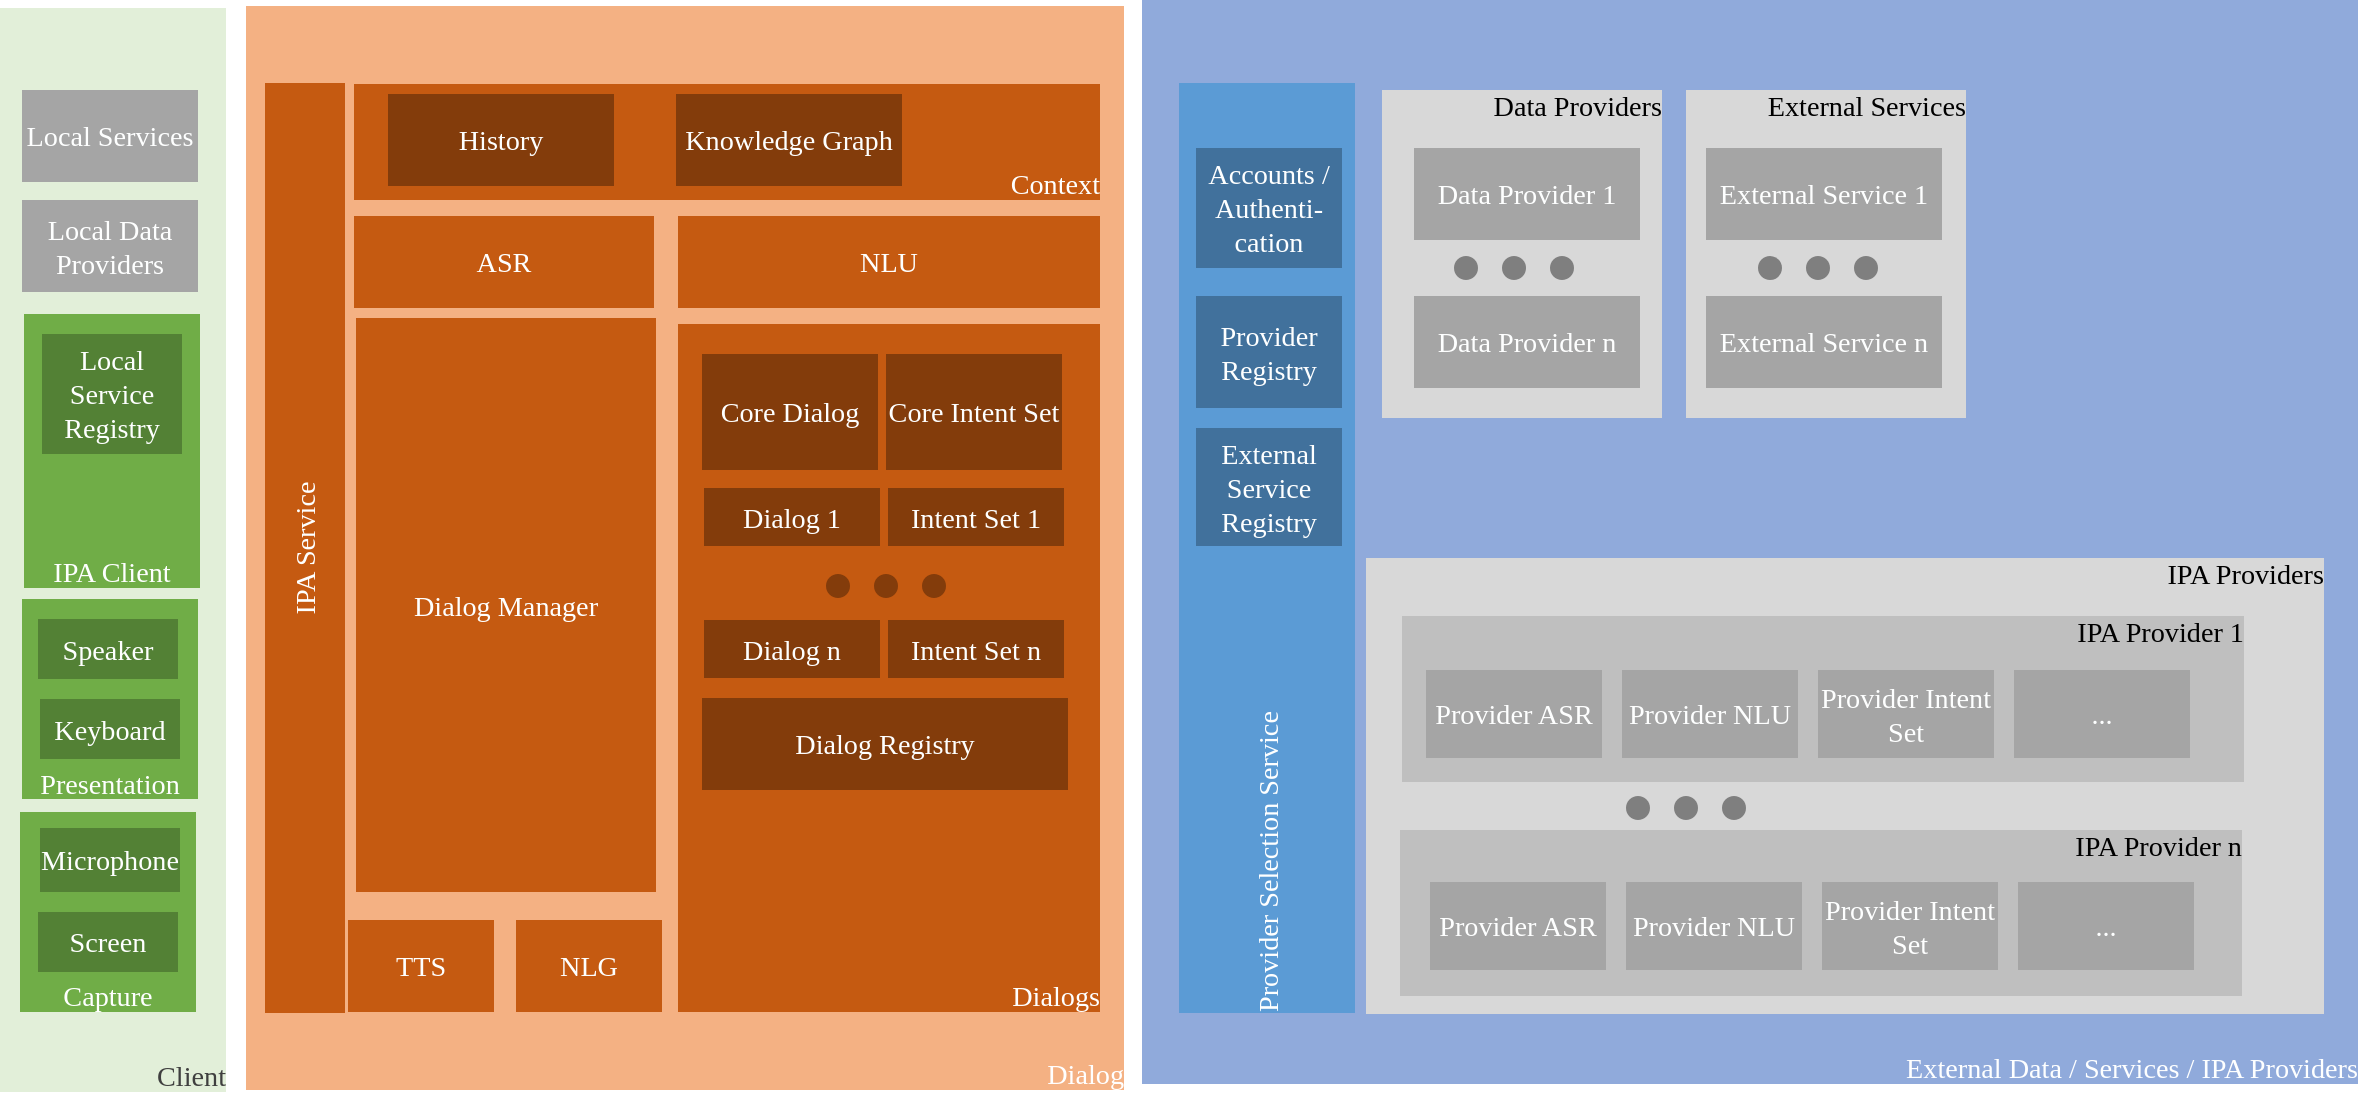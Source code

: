<mxfile version="21.2.8" type="device">
  <diagram name="Page-1" id="Page-1">
    <mxGraphModel dx="1028" dy="606" grid="1" gridSize="10" guides="1" tooltips="1" connect="1" arrows="1" fold="1" page="1" pageScale="1" pageWidth="850" pageHeight="1100" math="0" shadow="0">
      <root>
        <mxCell id="0" />
        <mxCell id="1" parent="0" />
        <UserObject label="&lt;div style=&quot;font-size: 1px&quot;&gt;&lt;p style=&quot;text-align:right;margin-left:0;margin-right:0;margin-top:0px;margin-bottom:0px;text-indent:0;vertical-align:bottom;direction:ltr;&quot;&gt;&lt;font style=&quot;font-size:14.11px;font-family:Calibri;color:#ffffff;direction:ltr;letter-spacing:0px;line-height:120%;opacity:1&quot;&gt;Dialog&lt;br/&gt;&lt;/font&gt;&lt;/p&gt;&lt;/div&gt;" tags="Background" id="2">
          <mxCell style="verticalAlign=bottom;align=right;overflow=width;vsdxID=47;fillColor=#f4b183;gradientColor=none;shape=stencil(nZBLDoAgDERP0z3SIyjew0SURgSD+Lu9kMZoXLhwN9O+tukAlrNpJg1SzDH4QW/URgNYgZTkjA4UkwJUgGXng+6DX1zLfmoymdXo17xh5zmRJ6Q42BWCfc2oJfdAr+Yv+AP9Cb7OJ3H/2JG1HNGz/84klThPVCc=);strokeColor=none;points=[[1,0.5,0],[0.5,0,0],[0.5,0.5,0],[0.5,0.5,0]];labelBackgroundColor=none;rounded=0;html=1;whiteSpace=wrap;" parent="1" vertex="1">
            <mxGeometry x="152" y="29" width="439" height="542" as="geometry" />
          </mxCell>
        </UserObject>
        <UserObject label="&lt;div style=&quot;font-size: 1px&quot;&gt;&lt;p style=&quot;text-align:right;margin-left:0;margin-right:0;margin-top:0px;margin-bottom:0px;text-indent:0;vertical-align:bottom;direction:ltr;&quot;&gt;&lt;font style=&quot;font-size:14.11px;font-family:Calibri;color:#feffff;direction:ltr;letter-spacing:0px;line-height:120%;opacity:1&quot;&gt;Dialogs&lt;br/&gt;&lt;/font&gt;&lt;/p&gt;&lt;/div&gt;" tags="Background" id="3">
          <mxCell style="verticalAlign=bottom;align=right;overflow=width;vsdxID=71;fillColor=#c55a11;gradientColor=none;shape=stencil(nZBLDoAgDERP0z3SIyjew0SURgSD+Lu9kMZoXLhwN9O+tukAlrNpJg1SzDH4QW/URgNYgZTkjA4UkwJUgGXng+6DX1zLfmoymdXo17xh5zmRJ6Q42BWCfc2oJfdAr+Yv+AP9Cb7OJ3H/2JG1HNGz/84klThPVCc=);strokeColor=none;points=[[1,0.5,0],[0.5,0,0],[0.5,0.5,0],[0.5,0.5,0]];labelBackgroundColor=none;rounded=0;html=1;whiteSpace=wrap;" parent="1" vertex="1">
            <mxGeometry x="368" y="188" width="211" height="344" as="geometry" />
          </mxCell>
        </UserObject>
        <UserObject label="&lt;div style=&quot;font-size: 1px&quot;&gt;&lt;p style=&quot;text-align:right;margin-left:0;margin-right:0;margin-top:0px;margin-bottom:0px;text-indent:0;vertical-align:bottom;direction:ltr;&quot;&gt;&lt;font style=&quot;font-size:14.11px;font-family:Calibri;color:#feffff;direction:ltr;letter-spacing:0px;line-height:120%;opacity:1&quot;&gt;External Data / Services / IPA Providers&lt;br/&gt;&lt;/font&gt;&lt;/p&gt;&lt;/div&gt;" tags="Background" id="4">
          <mxCell style="verticalAlign=bottom;align=right;overflow=width;vsdxID=48;fillColor=#90aadb;gradientColor=none;shape=stencil(nZBLDoAgDERP0z3SIyjew0SURgSD+Lu9kMZoXLhwN9O+tukAlrNpJg1SzDH4QW/URgNYgZTkjA4UkwJUgGXng+6DX1zLfmoymdXo17xh5zmRJ6Q42BWCfc2oJfdAr+Yv+AP9Cb7OJ3H/2JG1HNGz/84klThPVCc=);strokeColor=none;points=[[1,0.5,0],[0.5,0,0],[0.5,0.5,0],[0.5,0.5,0]];labelBackgroundColor=none;rounded=0;html=1;whiteSpace=wrap;" parent="1" vertex="1">
            <mxGeometry x="600" y="26" width="608" height="542" as="geometry" />
          </mxCell>
        </UserObject>
        <UserObject label="&lt;div style=&quot;font-size: 1px&quot;&gt;&lt;p style=&quot;text-align:right;margin-left:0;margin-right:0;margin-top:0px;margin-bottom:0px;text-indent:0;vertical-align:bottom;direction:ltr;&quot;&gt;&lt;font style=&quot;font-size:14.11px;font-family:Calibri;color:#3f3f3f;direction:ltr;letter-spacing:0px;line-height:120%;opacity:1&quot;&gt;Client&lt;br/&gt;&lt;/font&gt;&lt;/p&gt;&lt;/div&gt;" tags="Background" id="5">
          <mxCell style="verticalAlign=bottom;align=right;overflow=width;vsdxID=50;fillColor=#e2efd9;gradientColor=none;shape=stencil(nZBLDoAgDERP0z3SIyjew0SURgSD+Lu9kMZoXLhwN9O+tukAlrNpJg1SzDH4QW/URgNYgZTkjA4UkwJUgGXng+6DX1zLfmoymdXo17xh5zmRJ6Q42BWCfc2oJfdAr+Yv+AP9Cb7OJ3H/2JG1HNGz/84klThPVCc=);strokeColor=none;points=[[1,0.5,0],[0.5,0,0],[0.5,0.5,0],[0.5,0.5,0]];labelBackgroundColor=none;rounded=0;html=1;whiteSpace=wrap;" parent="1" vertex="1">
            <mxGeometry x="29" y="30" width="113" height="542" as="geometry" />
          </mxCell>
        </UserObject>
        <UserObject label="&lt;div style=&quot;font-size: 1px&quot;&gt;&lt;font style=&quot;font-size:14.11px;font-family:Calibri;color:#feffff;direction:ltr;letter-spacing:0px;line-height:120%;opacity:1&quot;&gt;IPA Service&lt;br/&gt;&lt;/font&gt;&lt;/div&gt;" tags="Background" id="7">
          <mxCell style="verticalAlign=middle;align=center;overflow=width;vsdxID=2;rotation=270;fillColor=#c55a11;gradientColor=none;shape=stencil(nZBLDoAgDERP0z3SIyjew0SURgSD+Lu9kMZoXLhwN9O+tukAlrNpJg1SzDH4QW/URgNYgZTkjA4UkwJUgGXng+6DX1zLfmoymdXo17xh5zmRJ6Q42BWCfc2oJfdAr+Yv+AP9Cb7OJ3H/2JG1HNGz/84klThPVCc=);strokeColor=none;points=[[1,0.5,0],[0.5,0,0],[0.5,0.5,0],[0.5,0.5,0]];labelBackgroundColor=none;rounded=0;html=1;whiteSpace=wrap;" parent="1" vertex="1">
            <mxGeometry x="-51" y="280" width="465" height="40" as="geometry" />
          </mxCell>
        </UserObject>
        <UserObject label="&lt;div style=&quot;font-size: 1px&quot;&gt;&lt;font style=&quot;font-size:14.11px;font-family:Calibri;color:#feffff;direction:ltr;letter-spacing:0px;line-height:120%;opacity:1&quot;&gt;Dialog Manager&lt;br/&gt;&lt;/font&gt;&lt;/div&gt;" tags="Background" id="8">
          <mxCell style="verticalAlign=middle;align=center;overflow=width;vsdxID=3;fillColor=#c55a11;gradientColor=none;shape=stencil(nZBLDoAgDERP0z3SIyjew0SURgSD+Lu9kMZoXLhwN9O+tukAlrNpJg1SzDH4QW/URgNYgZTkjA4UkwJUgGXng+6DX1zLfmoymdXo17xh5zmRJ6Q42BWCfc2oJfdAr+Yv+AP9Cb7OJ3H/2JG1HNGz/84klThPVCc=);strokeColor=none;points=[[1,0.5,0],[0.5,0,0],[0.5,0.5,0],[0.5,0.5,0]];labelBackgroundColor=none;rounded=0;html=1;whiteSpace=wrap;" parent="1" vertex="1">
            <mxGeometry x="207" y="185" width="150" height="287" as="geometry" />
          </mxCell>
        </UserObject>
        <UserObject label="&lt;div style=&quot;font-size: 1px&quot;&gt;&lt;font style=&quot;font-size:14.11px;font-family:Calibri;color:#feffff;direction:ltr;letter-spacing:0px;line-height:120%;opacity:1&quot;&gt;Dialog 1&lt;br/&gt;&lt;/font&gt;&lt;/div&gt;" tags="Background" id="9">
          <mxCell style="verticalAlign=middle;align=center;overflow=width;vsdxID=5;fillColor=#833c0b;gradientColor=none;shape=stencil(nZBLDoAgDERP0z3SIyjew0SURgSD+Lu9kMZoXLhwN9O+tukAlrNpJg1SzDH4QW/URgNYgZTkjA4UkwJUgGXng+6DX1zLfmoymdXo17xh5zmRJ6Q42BWCfc2oJfdAr+Yv+AP9Cb7OJ3H/2JG1HNGz/84klThPVCc=);strokeColor=none;points=[[1,0.5,0],[0.5,0,0],[0.5,0.5,0],[0.5,0.5,0]];labelBackgroundColor=none;rounded=0;html=1;whiteSpace=wrap;" parent="1" vertex="1">
            <mxGeometry x="381" y="270" width="88" height="29" as="geometry" />
          </mxCell>
        </UserObject>
        <UserObject label="&lt;div style=&quot;font-size: 1px&quot;&gt;&lt;font style=&quot;font-size:14.11px;font-family:Calibri;color:#feffff;direction:ltr;letter-spacing:0px;line-height:120%;opacity:1&quot;&gt;Intent Set 1&lt;br/&gt;&lt;/font&gt;&lt;/div&gt;" tags="Background" id="10">
          <mxCell style="verticalAlign=middle;align=center;overflow=width;vsdxID=6;fillColor=#833c0b;gradientColor=none;shape=stencil(nZBLDoAgDERP0z3SIyjew0SURgSD+Lu9kMZoXLhwN9O+tukAlrNpJg1SzDH4QW/URgNYgZTkjA4UkwJUgGXng+6DX1zLfmoymdXo17xh5zmRJ6Q42BWCfc2oJfdAr+Yv+AP9Cb7OJ3H/2JG1HNGz/84klThPVCc=);strokeColor=none;points=[[1,0.5,0],[0.5,0,0],[0.5,0.5,0],[0.5,0.5,0]];labelBackgroundColor=none;rounded=0;html=1;whiteSpace=wrap;" parent="1" vertex="1">
            <mxGeometry x="473" y="270" width="88" height="29" as="geometry" />
          </mxCell>
        </UserObject>
        <UserObject label="&lt;div style=&quot;font-size: 1px&quot;&gt;&lt;font style=&quot;font-size:14.11px;font-family:Calibri;color:#feffff;direction:ltr;letter-spacing:0px;line-height:120%;opacity:1&quot;&gt;Core Dialog&lt;br/&gt;&lt;/font&gt;&lt;/div&gt;" tags="Background" id="11">
          <mxCell style="verticalAlign=middle;align=center;overflow=width;vsdxID=16;fillColor=#833c0b;gradientColor=none;shape=stencil(nZBLDoAgDERP0z3SIyjew0SURgSD+Lu9kMZoXLhwN9O+tukAlrNpJg1SzDH4QW/URgNYgZTkjA4UkwJUgGXng+6DX1zLfmoymdXo17xh5zmRJ6Q42BWCfc2oJfdAr+Yv+AP9Cb7OJ3H/2JG1HNGz/84klThPVCc=);strokeColor=none;points=[[1,0.5,0],[0.5,0,0],[0.5,0.5,0],[0.5,0.5,0]];labelBackgroundColor=none;rounded=0;html=1;whiteSpace=wrap;" parent="1" vertex="1">
            <mxGeometry x="380" y="203" width="88" height="58" as="geometry" />
          </mxCell>
        </UserObject>
        <UserObject label="&lt;div style=&quot;font-size: 1px&quot;&gt;&lt;font style=&quot;font-size:14.11px;font-family:Calibri;color:#feffff;direction:ltr;letter-spacing:0px;line-height:120%;opacity:1&quot;&gt;Core Intent Set&lt;br/&gt;&lt;/font&gt;&lt;/div&gt;" tags="Background" id="12">
          <mxCell style="verticalAlign=middle;align=center;overflow=width;vsdxID=19;fillColor=#833c0b;gradientColor=none;shape=stencil(nZBLDoAgDERP0z3SIyjew0SURgSD+Lu9kMZoXLhwN9O+tukAlrNpJg1SzDH4QW/URgNYgZTkjA4UkwJUgGXng+6DX1zLfmoymdXo17xh5zmRJ6Q42BWCfc2oJfdAr+Yv+AP9Cb7OJ3H/2JG1HNGz/84klThPVCc=);strokeColor=none;points=[[1,0.5,0],[0.5,0,0],[0.5,0.5,0],[0.5,0.5,0]];labelBackgroundColor=none;rounded=0;html=1;whiteSpace=wrap;" parent="1" vertex="1">
            <mxGeometry x="472" y="203" width="88" height="58" as="geometry" />
          </mxCell>
        </UserObject>
        <UserObject label="&lt;div style=&quot;font-size: 1px&quot;&gt;&lt;font style=&quot;font-size:14.11px;font-family:Calibri;color:#feffff;direction:ltr;letter-spacing:0px;line-height:120%;opacity:1&quot;&gt;Dialog Registry&lt;br/&gt;&lt;/font&gt;&lt;/div&gt;" tags="Background" id="13">
          <mxCell style="verticalAlign=middle;align=center;overflow=width;vsdxID=20;fillColor=#833c0b;gradientColor=none;shape=stencil(nZBLDoAgDERP0z3SIyjew0SURgSD+Lu9kMZoXLhwN9O+tukAlrNpJg1SzDH4QW/URgNYgZTkjA4UkwJUgGXng+6DX1zLfmoymdXo17xh5zmRJ6Q42BWCfc2oJfdAr+Yv+AP9Cb7OJ3H/2JG1HNGz/84klThPVCc=);strokeColor=none;points=[[1,0.5,0],[0.5,0,0],[0.5,0.5,0],[0.5,0.5,0]];labelBackgroundColor=none;rounded=0;html=1;whiteSpace=wrap;" parent="1" vertex="1">
            <mxGeometry x="380" y="375" width="183" height="46" as="geometry" />
          </mxCell>
        </UserObject>
        <UserObject label="" tags="Background" id="59">
          <mxCell style="vsdxID=30;edgeStyle=none;startArrow=none;endArrow=none;startSize=5;endSize=5;strokeColor=none;spacingTop=0;spacingBottom=0;spacingLeft=0;spacingRight=0;verticalAlign=middle;html=1;labelBackgroundColor=#ffffff;rounded=0;" parent="1" edge="1">
            <mxGeometry relative="1" as="geometry">
              <Array as="points" />
              <mxPoint x="154" y="411" as="sourcePoint" />
              <mxPoint x="154" y="411" as="targetPoint" />
            </mxGeometry>
          </mxCell>
        </UserObject>
        <UserObject label="&lt;div style=&quot;font-size: 1px&quot;&gt;&lt;p style=&quot;text-align:left;margin-left:0;margin-right:0;margin-top:0px;margin-bottom:0px;text-indent:0;vertical-align:middle;direction:ltr;&quot;&gt;&lt;font style=&quot;font-size:14.11px;font-family:Calibri;color:#feffff;direction:ltr;letter-spacing:0px;line-height:120%;opacity:1&quot;&gt;Provider Selection Service&lt;br/&gt;&lt;/font&gt;&lt;/p&gt;&lt;/div&gt;" tags="Background" id="14">
          <mxCell style="verticalAlign=middle;align=left;overflow=width;vsdxID=45;rotation=270;fillColor=#5b9bd5;gradientColor=none;shape=stencil(nZBLDoAgDERP0z3SIyjew0SURgSD+Lu9kMZoXLhwN9O+tukAlrNpJg1SzDH4QW/URgNYgZTkjA4UkwJUgGXng+6DX1zLfmoymdXo17xh5zmRJ6Q42BWCfc2oJfdAr+Yv+AP9Cb7OJ3H/2JG1HNGz/84klThPVCc=);strokeColor=none;points=[[1,0.5,0],[0.5,0,0],[0.5,0.5,0],[0.5,0.5,0]];labelBackgroundColor=none;rounded=0;html=1;whiteSpace=wrap;" parent="1" vertex="1">
            <mxGeometry x="430" y="256" width="465" height="88" as="geometry" />
          </mxCell>
        </UserObject>
        <UserObject label="&lt;div style=&quot;font-size: 1px&quot;&gt;&lt;font style=&quot;font-size:14.11px;font-family:Calibri;color:#feffff;direction:ltr;letter-spacing:0px;line-height:120%;opacity:1&quot;&gt;Dialog n&lt;br/&gt;&lt;/font&gt;&lt;/div&gt;" tags="Background" id="15">
          <mxCell style="verticalAlign=middle;align=center;overflow=width;vsdxID=51;fillColor=#833c0b;gradientColor=none;shape=stencil(nZBLDoAgDERP0z3SIyjew0SURgSD+Lu9kMZoXLhwN9O+tukAlrNpJg1SzDH4QW/URgNYgZTkjA4UkwJUgGXng+6DX1zLfmoymdXo17xh5zmRJ6Q42BWCfc2oJfdAr+Yv+AP9Cb7OJ3H/2JG1HNGz/84klThPVCc=);strokeColor=none;points=[[1,0.5,0],[0.5,0,0],[0.5,0.5,0],[0.5,0.5,0]];labelBackgroundColor=none;rounded=0;html=1;whiteSpace=wrap;" parent="1" vertex="1">
            <mxGeometry x="381" y="336" width="88" height="29" as="geometry" />
          </mxCell>
        </UserObject>
        <UserObject label="&lt;div style=&quot;font-size: 1px&quot;&gt;&lt;font style=&quot;font-size:14.11px;font-family:Calibri;color:#feffff;direction:ltr;letter-spacing:0px;line-height:120%;opacity:1&quot;&gt;Intent Set n&lt;br/&gt;&lt;/font&gt;&lt;/div&gt;" tags="Background" id="16">
          <mxCell style="verticalAlign=middle;align=center;overflow=width;vsdxID=52;fillColor=#833c0b;gradientColor=none;shape=stencil(nZBLDoAgDERP0z3SIyjew0SURgSD+Lu9kMZoXLhwN9O+tukAlrNpJg1SzDH4QW/URgNYgZTkjA4UkwJUgGXng+6DX1zLfmoymdXo17xh5zmRJ6Q42BWCfc2oJfdAr+Yv+AP9Cb7OJ3H/2JG1HNGz/84klThPVCc=);strokeColor=none;points=[[1,0.5,0],[0.5,0,0],[0.5,0.5,0],[0.5,0.5,0]];labelBackgroundColor=none;rounded=0;html=1;whiteSpace=wrap;" parent="1" vertex="1">
            <mxGeometry x="473" y="336" width="88" height="29" as="geometry" />
          </mxCell>
        </UserObject>
        <UserObject label="" tags="Background" id="17">
          <mxCell style="vsdxID=53;fillColor=#833c0b;gradientColor=none;shape=stencil(rVFbDsIgEDwNnyQU4glqvcfGblsilmZBS28vZGMsxg9j/JvZmX1kR5g2TLCg0CpE8hdcbR8nYY5CaztPSDZmJEwnTDt4wpH8be6ZL1CcBV39vUxI3KdKh1YbswPTEzuBzlmiVGmKau9zUKM+jlJJQrJBko8QrZ+rrQ5oRJnXyMHBWElhRVx25ebnw/5zVvPFWRm83jxY5zilvf4eSy5xpKZ7AA==);strokeColor=none;points=[[0.5,0,0],[0.5,0.5,0],[0.5,0.5,0],[0.5,0.5,0],[1,0.5,0],[0.15,0.85,0],[0.85,0.85,0],[0.85,0.15,0],[0.15,0.15,0]];labelBackgroundColor=none;rounded=0;html=1;whiteSpace=wrap;" parent="1" vertex="1">
            <mxGeometry x="442" y="313" width="12" height="12" as="geometry" />
          </mxCell>
        </UserObject>
        <UserObject label="" tags="Background" id="18">
          <mxCell style="vsdxID=54;fillColor=#833c0b;gradientColor=none;shape=stencil(rVFbDsIgEDwNnyQU4glqvcfGblsilmZBS28vZGMsxg9j/JvZmX1kR5g2TLCg0CpE8hdcbR8nYY5CaztPSDZmJEwnTDt4wpH8be6ZL1CcBV39vUxI3KdKh1YbswPTEzuBzlmiVGmKau9zUKM+jlJJQrJBko8QrZ+rrQ5oRJnXyMHBWElhRVx25ebnw/5zVvPFWRm83jxY5zilvf4eSy5xpKZ7AA==);strokeColor=none;points=[[0.5,0,0],[0.5,0.5,0],[0.5,0.5,0],[0.5,0.5,0],[1,0.5,0],[0.15,0.85,0],[0.85,0.85,0],[0.85,0.15,0],[0.15,0.15,0]];labelBackgroundColor=none;rounded=0;html=1;whiteSpace=wrap;" parent="1" vertex="1">
            <mxGeometry x="466" y="313" width="12" height="12" as="geometry" />
          </mxCell>
        </UserObject>
        <UserObject label="" tags="Background" id="19">
          <mxCell style="vsdxID=55;fillColor=#833c0b;gradientColor=none;shape=stencil(rVFbDsIgEDwNnyQU4glqvcfGblsilmZBS28vZGMsxg9j/JvZmX1kR5g2TLCg0CpE8hdcbR8nYY5CaztPSDZmJEwnTDt4wpH8be6ZL1CcBV39vUxI3KdKh1YbswPTEzuBzlmiVGmKau9zUKM+jlJJQrJBko8QrZ+rrQ5oRJnXyMHBWElhRVx25ebnw/5zVvPFWRm83jxY5zilvf4eSy5xpKZ7AA==);strokeColor=none;points=[[0.5,0,0],[0.5,0.5,0],[0.5,0.5,0],[0.5,0.5,0],[1,0.5,0],[0.15,0.85,0],[0.85,0.85,0],[0.85,0.15,0],[0.15,0.15,0]];labelBackgroundColor=none;rounded=0;html=1;whiteSpace=wrap;" parent="1" vertex="1">
            <mxGeometry x="490" y="313" width="12" height="12" as="geometry" />
          </mxCell>
        </UserObject>
        <UserObject label="&lt;div style=&quot;font-size: 1px&quot;&gt;&lt;font style=&quot;font-size:14.11px;font-family:Calibri;color:#feffff;direction:ltr;letter-spacing:0px;line-height:120%;opacity:1&quot;&gt;ASR&lt;br/&gt;&lt;/font&gt;&lt;/div&gt;" tags="Background" id="20">
          <mxCell style="verticalAlign=middle;align=center;overflow=width;vsdxID=59;fillColor=#c55a11;gradientColor=none;shape=stencil(nZBLDoAgDERP0z3SIyjew0SURgSD+Lu9kMZoXLhwN9O+tukAlrNpJg1SzDH4QW/URgNYgZTkjA4UkwJUgGXng+6DX1zLfmoymdXo17xh5zmRJ6Q42BWCfc2oJfdAr+Yv+AP9Cb7OJ3H/2JG1HNGz/84klThPVCc=);strokeColor=none;points=[[1,0.5,0],[0.5,0,0],[0.5,0.5,0],[0.5,0.5,0]];labelBackgroundColor=none;rounded=0;html=1;whiteSpace=wrap;" parent="1" vertex="1">
            <mxGeometry x="206" y="134" width="150" height="46" as="geometry" />
          </mxCell>
        </UserObject>
        <UserObject label="&lt;div style=&quot;font-size: 1px&quot;&gt;&lt;p style=&quot;text-align:right;margin-left:0;margin-right:0;margin-top:0px;margin-bottom:0px;text-indent:0;vertical-align:bottom;direction:ltr;&quot;&gt;&lt;font style=&quot;font-size:14.11px;font-family:Calibri;color:#feffff;direction:ltr;letter-spacing:0px;line-height:120%;opacity:1&quot;&gt;Context&lt;br/&gt;&lt;/font&gt;&lt;/p&gt;&lt;/div&gt;" tags="Background" id="21">
          <mxCell style="verticalAlign=bottom;align=right;overflow=width;vsdxID=64;fillColor=#c55a11;gradientColor=none;shape=stencil(nZBLDoAgDERP0z3SIyjew0SURgSD+Lu9kMZoXLhwN9O+tukAlrNpJg1SzDH4QW/URgNYgZTkjA4UkwJUgGXng+6DX1zLfmoymdXo17xh5zmRJ6Q42BWCfc2oJfdAr+Yv+AP9Cb7OJ3H/2JG1HNGz/84klThPVCc=);strokeColor=none;points=[[1,0.5,0],[0.5,0,0],[0.5,0.5,0],[0.5,0.5,0]];labelBackgroundColor=none;rounded=0;html=1;whiteSpace=wrap;" parent="1" vertex="1">
            <mxGeometry x="206" y="68" width="373" height="58" as="geometry" />
          </mxCell>
        </UserObject>
        <UserObject label="&lt;div style=&quot;font-size: 1px&quot;&gt;&lt;font style=&quot;font-size:14.11px;font-family:Calibri;color:#feffff;direction:ltr;letter-spacing:0px;line-height:120%;opacity:1&quot;&gt;NLU&lt;br/&gt;&lt;/font&gt;&lt;/div&gt;" tags="Background" id="22">
          <mxCell style="verticalAlign=middle;align=center;overflow=width;vsdxID=66;fillColor=#c55a11;gradientColor=none;shape=stencil(nZBLDoAgDERP0z3SIyjew0SURgSD+Lu9kMZoXLhwN9O+tukAlrNpJg1SzDH4QW/URgNYgZTkjA4UkwJUgGXng+6DX1zLfmoymdXo17xh5zmRJ6Q42BWCfc2oJfdAr+Yv+AP9Cb7OJ3H/2JG1HNGz/84klThPVCc=);strokeColor=none;points=[[1,0.5,0],[0.5,0,0],[0.5,0.5,0],[0.5,0.5,0]];labelBackgroundColor=none;rounded=0;html=1;whiteSpace=wrap;" parent="1" vertex="1">
            <mxGeometry x="368" y="134" width="211" height="46" as="geometry" />
          </mxCell>
        </UserObject>
        <UserObject label="&lt;div style=&quot;font-size: 1px&quot;&gt;&lt;font style=&quot;font-size:14.11px;font-family:Calibri;color:#feffff;direction:ltr;letter-spacing:0px;line-height:120%;opacity:1&quot;&gt;TTS&lt;br/&gt;&lt;/font&gt;&lt;/div&gt;" tags="Background" id="23">
          <mxCell style="verticalAlign=middle;align=center;overflow=width;vsdxID=69;fillColor=#c55a11;gradientColor=none;shape=stencil(nZBLDoAgDERP0z3SIyjew0SURgSD+Lu9kMZoXLhwN9O+tukAlrNpJg1SzDH4QW/URgNYgZTkjA4UkwJUgGXng+6DX1zLfmoymdXo17xh5zmRJ6Q42BWCfc2oJfdAr+Yv+AP9Cb7OJ3H/2JG1HNGz/84klThPVCc=);strokeColor=none;points=[[1,0.5,0],[0.5,0,0],[0.5,0.5,0],[0.5,0.5,0]];labelBackgroundColor=none;rounded=0;html=1;whiteSpace=wrap;" parent="1" vertex="1">
            <mxGeometry x="203" y="486" width="73" height="46" as="geometry" />
          </mxCell>
        </UserObject>
        <UserObject label="&lt;div style=&quot;font-size: 1px&quot;&gt;&lt;font style=&quot;font-size:14.11px;font-family:Calibri;color:#feffff;direction:ltr;letter-spacing:0px;line-height:120%;opacity:1&quot;&gt;NLG&lt;br/&gt;&lt;/font&gt;&lt;/div&gt;" tags="Background" id="24">
          <mxCell style="verticalAlign=middle;align=center;overflow=width;vsdxID=70;fillColor=#c55a11;gradientColor=none;shape=stencil(nZBLDoAgDERP0z3SIyjew0SURgSD+Lu9kMZoXLhwN9O+tukAlrNpJg1SzDH4QW/URgNYgZTkjA4UkwJUgGXng+6DX1zLfmoymdXo17xh5zmRJ6Q42BWCfc2oJfdAr+Yv+AP9Cb7OJ3H/2JG1HNGz/84klThPVCc=);strokeColor=none;points=[[1,0.5,0],[0.5,0,0],[0.5,0.5,0],[0.5,0.5,0]];labelBackgroundColor=none;rounded=0;html=1;whiteSpace=wrap;" parent="1" vertex="1">
            <mxGeometry x="287" y="486" width="73" height="46" as="geometry" />
          </mxCell>
        </UserObject>
        <UserObject label="&lt;div style=&quot;font-size: 1px&quot;&gt;&lt;font style=&quot;font-size:14.11px;font-family:Calibri;color:#feffff;direction:ltr;letter-spacing:0px;line-height:120%;opacity:1&quot;&gt;Knowledge Graph&lt;br/&gt;&lt;/font&gt;&lt;/div&gt;" tags="Background" id="25">
          <mxCell style="verticalAlign=middle;align=center;overflow=width;vsdxID=63;fillColor=#833c0b;gradientColor=none;shape=stencil(nZBLDoAgDERP0z3SIyjew0SURgSD+Lu9kMZoXLhwN9O+tukAlrNpJg1SzDH4QW/URgNYgZTkjA4UkwJUgGXng+6DX1zLfmoymdXo17xh5zmRJ6Q42BWCfc2oJfdAr+Yv+AP9Cb7OJ3H/2JG1HNGz/84klThPVCc=);strokeColor=none;points=[[1,0.5,0],[0.5,0,0],[0.5,0.5,0],[0.5,0.5,0]];labelBackgroundColor=none;rounded=0;html=1;whiteSpace=wrap;" parent="1" vertex="1">
            <mxGeometry x="367" y="73" width="113" height="46" as="geometry" />
          </mxCell>
        </UserObject>
        <UserObject label="&lt;div style=&quot;font-size: 1px&quot;&gt;&lt;font style=&quot;font-size:14.11px;font-family:Calibri;color:#feffff;direction:ltr;letter-spacing:0px;line-height:120%;opacity:1&quot;&gt;Local Data Providers&lt;br/&gt;&lt;/font&gt;&lt;/div&gt;" tags="Background" id="26">
          <mxCell style="verticalAlign=middle;align=center;overflow=width;vsdxID=81;fillColor=#a5a5a5;gradientColor=none;shape=stencil(nZBLDoAgDERP0z3SIyjew0SURgSD+Lu9kMZoXLhwN9O+tukAlrNpJg1SzDH4QW/URgNYgZTkjA4UkwJUgGXng+6DX1zLfmoymdXo17xh5zmRJ6Q42BWCfc2oJfdAr+Yv+AP9Cb7OJ3H/2JG1HNGz/84klThPVCc=);strokeColor=none;points=[[1,0.5,0],[0.5,0,0],[0.5,0.5,0],[0.5,0.5,0]];labelBackgroundColor=none;rounded=0;html=1;whiteSpace=wrap;" parent="1" vertex="1">
            <mxGeometry x="40" y="126" width="88" height="46" as="geometry" />
          </mxCell>
        </UserObject>
        <UserObject label="&lt;div style=&quot;font-size: 1px&quot;&gt;&lt;font style=&quot;font-size:14.11px;font-family:Calibri;color:#feffff;direction:ltr;letter-spacing:0px;line-height:120%;opacity:1&quot;&gt;Local Services&lt;br/&gt;&lt;/font&gt;&lt;/div&gt;" tags="Background" id="27">
          <mxCell style="verticalAlign=middle;align=center;overflow=width;vsdxID=82;fillColor=#a5a5a5;gradientColor=none;shape=stencil(nZBLDoAgDERP0z3SIyjew0SURgSD+Lu9kMZoXLhwN9O+tukAlrNpJg1SzDH4QW/URgNYgZTkjA4UkwJUgGXng+6DX1zLfmoymdXo17xh5zmRJ6Q42BWCfc2oJfdAr+Yv+AP9Cb7OJ3H/2JG1HNGz/84klThPVCc=);strokeColor=none;points=[[1,0.5,0],[0.5,0,0],[0.5,0.5,0],[0.5,0.5,0]];labelBackgroundColor=none;rounded=0;html=1;whiteSpace=wrap;" parent="1" vertex="1">
            <mxGeometry x="40" y="71" width="88" height="46" as="geometry" />
          </mxCell>
        </UserObject>
        <UserObject label="&lt;div style=&quot;font-size: 1px&quot;&gt;&lt;p style=&quot;text-align:right;margin-left:0;margin-right:0;margin-top:0px;margin-bottom:0px;text-indent:0;vertical-align:top;direction:ltr;&quot;&gt;&lt;font style=&quot;font-size:14.11px;font-family:Calibri;color:#000000;direction:ltr;letter-spacing:0px;line-height:120%;opacity:1&quot;&gt;Data Providers&lt;br/&gt;&lt;/font&gt;&lt;/p&gt;&lt;/div&gt;" tags="Background" id="28">
          <mxCell style="verticalAlign=top;align=right;overflow=width;vsdxID=83;fillColor=#d8d8d8;gradientColor=none;shape=stencil(nZBLDoAgDERP0z3SIyjew0SURgSD+Lu9kMZoXLhwN9O+tukAlrNpJg1SzDH4QW/URgNYgZTkjA4UkwJUgGXng+6DX1zLfmoymdXo17xh5zmRJ6Q42BWCfc2oJfdAr+Yv+AP9Cb7OJ3H/2JG1HNGz/84klThPVCc=);strokeColor=none;points=[[1,0.5,0],[0.5,0,0],[0.5,0.5,0],[0.5,0.5,0]];labelBackgroundColor=none;rounded=0;html=1;whiteSpace=wrap;" parent="1" vertex="1">
            <mxGeometry x="720" y="71" width="140" height="164" as="geometry" />
          </mxCell>
        </UserObject>
        <UserObject label="&lt;div style=&quot;font-size: 1px&quot;&gt;&lt;font style=&quot;font-size:14.11px;font-family:Calibri;color:#feffff;direction:ltr;letter-spacing:0px;line-height:120%;opacity:1&quot;&gt;Data Provider 1&lt;br/&gt;&lt;/font&gt;&lt;/div&gt;" tags="Background" id="29">
          <mxCell style="verticalAlign=middle;align=center;overflow=width;vsdxID=84;fillColor=#a5a5a5;gradientColor=none;shape=stencil(nZBLDoAgDERP0z3SIyjew0SURgSD+Lu9kMZoXLhwN9O+tukAlrNpJg1SzDH4QW/URgNYgZTkjA4UkwJUgGXng+6DX1zLfmoymdXo17xh5zmRJ6Q42BWCfc2oJfdAr+Yv+AP9Cb7OJ3H/2JG1HNGz/84klThPVCc=);strokeColor=none;points=[[1,0.5,0],[0.5,0,0],[0.5,0.5,0],[0.5,0.5,0]];labelBackgroundColor=none;rounded=0;html=1;whiteSpace=wrap;" parent="1" vertex="1">
            <mxGeometry x="736" y="100" width="113" height="46" as="geometry" />
          </mxCell>
        </UserObject>
        <UserObject label="&lt;div style=&quot;font-size: 1px&quot;&gt;&lt;font style=&quot;font-size:14.11px;font-family:Calibri;color:#feffff;direction:ltr;letter-spacing:0px;line-height:120%;opacity:1&quot;&gt;Data Provider n&lt;br/&gt;&lt;/font&gt;&lt;/div&gt;" tags="Background" id="30">
          <mxCell style="verticalAlign=middle;align=center;overflow=width;vsdxID=85;fillColor=#a5a5a5;gradientColor=none;shape=stencil(nZBLDoAgDERP0z3SIyjew0SURgSD+Lu9kMZoXLhwN9O+tukAlrNpJg1SzDH4QW/URgNYgZTkjA4UkwJUgGXng+6DX1zLfmoymdXo17xh5zmRJ6Q42BWCfc2oJfdAr+Yv+AP9Cb7OJ3H/2JG1HNGz/84klThPVCc=);strokeColor=none;points=[[1,0.5,0],[0.5,0,0],[0.5,0.5,0],[0.5,0.5,0]];labelBackgroundColor=none;rounded=0;html=1;whiteSpace=wrap;" parent="1" vertex="1">
            <mxGeometry x="736" y="174" width="113" height="46" as="geometry" />
          </mxCell>
        </UserObject>
        <UserObject label="" tags="Background" id="31">
          <mxCell style="vsdxID=86;fillColor=#7f7f7f;gradientColor=none;shape=stencil(vVFBDgIhDHwNRxKE+IJ1/Ufjll0iLpuCLv5eSDWKevLgbaYznTatMF2cYEGhVUwUjri6IU3C7ITWbp6QXCpImF6YzgbCkcJ5HpgvUJ0VncKlJmTuU7VDqyuzLdM9O4EORaLcaIpa7yNoo75GqSwhuygpJEguzM1UDzSiLGOk9TDec1iKK+LyUf5lsf+tVcDzzNZ5z1961d/fUkr8UtPfAA==);strokeColor=none;points=[[0.5,0,0],[0.5,0.5,0],[0.5,0.5,0],[0.5,0.5,0],[1,0.5,0],[0.15,0.85,0],[0.85,0.85,0],[0.85,0.15,0],[0.15,0.15,0]];labelBackgroundColor=none;rounded=0;html=1;whiteSpace=wrap;" parent="1" vertex="1">
            <mxGeometry x="756" y="154" width="12" height="12" as="geometry" />
          </mxCell>
        </UserObject>
        <UserObject label="" tags="Background" id="32">
          <mxCell style="vsdxID=87;fillColor=#7f7f7f;gradientColor=none;shape=stencil(vVFBDgIhDHwNRxKE+IJ1/Ufjll0iLpuCLv5eSDWKevLgbaYznTatMF2cYEGhVUwUjri6IU3C7ITWbp6QXCpImF6YzgbCkcJ5HpgvUJ0VncKlJmTuU7VDqyuzLdM9O4EORaLcaIpa7yNoo75GqSwhuygpJEguzM1UDzSiLGOk9TDec1iKK+LyUf5lsf+tVcDzzNZ5z1961d/fUkr8UtPfAA==);strokeColor=none;points=[[0.5,0,0],[0.5,0.5,0],[0.5,0.5,0],[0.5,0.5,0],[1,0.5,0],[0.15,0.85,0],[0.85,0.85,0],[0.85,0.15,0],[0.15,0.15,0]];labelBackgroundColor=none;rounded=0;html=1;whiteSpace=wrap;" parent="1" vertex="1">
            <mxGeometry x="780" y="154" width="12" height="12" as="geometry" />
          </mxCell>
        </UserObject>
        <UserObject label="" tags="Background" id="33">
          <mxCell style="vsdxID=88;fillColor=#7f7f7f;gradientColor=none;shape=stencil(vVFBDgIhDHwNRxKE+IJ1/Ufjll0iLpuCLv5eSDWKevLgbaYznTatMF2cYEGhVUwUjri6IU3C7ITWbp6QXCpImF6YzgbCkcJ5HpgvUJ0VncKlJmTuU7VDqyuzLdM9O4EORaLcaIpa7yNoo75GqSwhuygpJEguzM1UDzSiLGOk9TDec1iKK+LyUf5lsf+tVcDzzNZ5z1961d/fUkr8UtPfAA==);strokeColor=none;points=[[0.5,0,0],[0.5,0.5,0],[0.5,0.5,0],[0.5,0.5,0],[1,0.5,0],[0.15,0.85,0],[0.85,0.85,0],[0.85,0.15,0],[0.15,0.15,0]];labelBackgroundColor=none;rounded=0;html=1;whiteSpace=wrap;" parent="1" vertex="1">
            <mxGeometry x="804" y="154" width="12" height="12" as="geometry" />
          </mxCell>
        </UserObject>
        <UserObject label="&lt;div style=&quot;font-size: 1px&quot;&gt;&lt;p style=&quot;text-align:right;margin-left:0;margin-right:0;margin-top:0px;margin-bottom:0px;text-indent:0;vertical-align:top;direction:ltr;&quot;&gt;&lt;font style=&quot;font-size:14.11px;font-family:Calibri;color:#000000;direction:ltr;letter-spacing:0px;line-height:120%;opacity:1&quot;&gt;External Services&lt;br/&gt;&lt;/font&gt;&lt;/p&gt;&lt;/div&gt;" tags="Background" id="34">
          <mxCell style="verticalAlign=top;align=right;overflow=width;vsdxID=89;fillColor=#d8d8d8;gradientColor=none;shape=stencil(nZBLDoAgDERP0z3SIyjew0SURgSD+Lu9kMZoXLhwN9O+tukAlrNpJg1SzDH4QW/URgNYgZTkjA4UkwJUgGXng+6DX1zLfmoymdXo17xh5zmRJ6Q42BWCfc2oJfdAr+Yv+AP9Cb7OJ3H/2JG1HNGz/84klThPVCc=);strokeColor=none;points=[[1,0.5,0],[0.5,0,0],[0.5,0.5,0],[0.5,0.5,0]];labelBackgroundColor=none;rounded=0;html=1;whiteSpace=wrap;" parent="1" vertex="1">
            <mxGeometry x="872" y="71" width="140" height="164" as="geometry" />
          </mxCell>
        </UserObject>
        <UserObject label="&lt;div style=&quot;font-size: 1px&quot;&gt;&lt;font style=&quot;font-size:14.11px;font-family:Calibri;color:#feffff;direction:ltr;letter-spacing:0px;line-height:120%;opacity:1&quot;&gt;External Service 1&lt;br/&gt;&lt;/font&gt;&lt;/div&gt;" tags="Background" id="35">
          <mxCell style="verticalAlign=middle;align=center;overflow=width;vsdxID=90;fillColor=#a5a5a5;gradientColor=none;shape=stencil(nZBLDoAgDERP0z3SIyjew0SURgSD+Lu9kMZoXLhwN9O+tukAlrNpJg1SzDH4QW/URgNYgZTkjA4UkwJUgGXng+6DX1zLfmoymdXo17xh5zmRJ6Q42BWCfc2oJfdAr+Yv+AP9Cb7OJ3H/2JG1HNGz/84klThPVCc=);strokeColor=none;points=[[1,0.5,0],[0.5,0,0],[0.5,0.5,0],[0.5,0.5,0]];labelBackgroundColor=none;rounded=0;html=1;whiteSpace=wrap;" parent="1" vertex="1">
            <mxGeometry x="882" y="100" width="118" height="46" as="geometry" />
          </mxCell>
        </UserObject>
        <UserObject label="&lt;div style=&quot;font-size: 1px&quot;&gt;&lt;font style=&quot;font-size:14.11px;font-family:Calibri;color:#feffff;direction:ltr;letter-spacing:0px;line-height:120%;opacity:1&quot;&gt;External Service n&lt;br/&gt;&lt;/font&gt;&lt;/div&gt;" tags="Background" id="36">
          <mxCell style="verticalAlign=middle;align=center;overflow=width;vsdxID=91;fillColor=#a5a5a5;gradientColor=none;shape=stencil(nZBLDoAgDERP0z3SIyjew0SURgSD+Lu9kMZoXLhwN9O+tukAlrNpJg1SzDH4QW/URgNYgZTkjA4UkwJUgGXng+6DX1zLfmoymdXo17xh5zmRJ6Q42BWCfc2oJfdAr+Yv+AP9Cb7OJ3H/2JG1HNGz/84klThPVCc=);strokeColor=none;points=[[1,0.5,0],[0.5,0,0],[0.5,0.5,0],[0.5,0.5,0]];labelBackgroundColor=none;rounded=0;html=1;whiteSpace=wrap;" parent="1" vertex="1">
            <mxGeometry x="882" y="174" width="118" height="46" as="geometry" />
          </mxCell>
        </UserObject>
        <UserObject label="" tags="Background" id="37">
          <mxCell style="vsdxID=92;fillColor=#7f7f7f;gradientColor=none;shape=stencil(vVFBDgIhDHwNRxKE+IJ1/Ufjll0iLpuCLv5eSDWKevLgbaYznTatMF2cYEGhVUwUjri6IU3C7ITWbp6QXCpImF6YzgbCkcJ5HpgvUJ0VncKlJmTuU7VDqyuzLdM9O4EORaLcaIpa7yNoo75GqSwhuygpJEguzM1UDzSiLGOk9TDec1iKK+LyUf5lsf+tVcDzzNZ5z1961d/fUkr8UtPfAA==);strokeColor=none;points=[[0.5,0,0],[0.5,0.5,0],[0.5,0.5,0],[0.5,0.5,0],[1,0.5,0],[0.15,0.85,0],[0.85,0.85,0],[0.85,0.15,0],[0.15,0.15,0]];labelBackgroundColor=none;rounded=0;html=1;whiteSpace=wrap;" parent="1" vertex="1">
            <mxGeometry x="908" y="154" width="12" height="12" as="geometry" />
          </mxCell>
        </UserObject>
        <UserObject label="" tags="Background" id="38">
          <mxCell style="vsdxID=93;fillColor=#7f7f7f;gradientColor=none;shape=stencil(vVFBDgIhDHwNRxKE+IJ1/Ufjll0iLpuCLv5eSDWKevLgbaYznTatMF2cYEGhVUwUjri6IU3C7ITWbp6QXCpImF6YzgbCkcJ5HpgvUJ0VncKlJmTuU7VDqyuzLdM9O4EORaLcaIpa7yNoo75GqSwhuygpJEguzM1UDzSiLGOk9TDec1iKK+LyUf5lsf+tVcDzzNZ5z1961d/fUkr8UtPfAA==);strokeColor=none;points=[[0.5,0,0],[0.5,0.5,0],[0.5,0.5,0],[0.5,0.5,0],[1,0.5,0],[0.15,0.85,0],[0.85,0.85,0],[0.85,0.15,0],[0.15,0.15,0]];labelBackgroundColor=none;rounded=0;html=1;whiteSpace=wrap;" parent="1" vertex="1">
            <mxGeometry x="932" y="154" width="12" height="12" as="geometry" />
          </mxCell>
        </UserObject>
        <UserObject label="" tags="Background" id="39">
          <mxCell style="vsdxID=94;fillColor=#7f7f7f;gradientColor=none;shape=stencil(vVFBDgIhDHwNRxKE+IJ1/Ufjll0iLpuCLv5eSDWKevLgbaYznTatMF2cYEGhVUwUjri6IU3C7ITWbp6QXCpImF6YzgbCkcJ5HpgvUJ0VncKlJmTuU7VDqyuzLdM9O4EORaLcaIpa7yNoo75GqSwhuygpJEguzM1UDzSiLGOk9TDec1iKK+LyUf5lsf+tVcDzzNZ5z1961d/fUkr8UtPfAA==);strokeColor=none;points=[[0.5,0,0],[0.5,0.5,0],[0.5,0.5,0],[0.5,0.5,0],[1,0.5,0],[0.15,0.85,0],[0.85,0.85,0],[0.85,0.15,0],[0.15,0.15,0]];labelBackgroundColor=none;rounded=0;html=1;whiteSpace=wrap;" parent="1" vertex="1">
            <mxGeometry x="956" y="154" width="12" height="12" as="geometry" />
          </mxCell>
        </UserObject>
        <UserObject label="&lt;div style=&quot;font-size: 1px&quot;&gt;&lt;p style=&quot;text-align:right;margin-left:0;margin-right:0;margin-top:0px;margin-bottom:0px;text-indent:0;vertical-align:top;direction:ltr;&quot;&gt;&lt;font style=&quot;font-size:14.11px;font-family:Calibri;color:#000000;direction:ltr;letter-spacing:0px;line-height:120%;opacity:1&quot;&gt;IPA Providers&lt;br/&gt;&lt;/font&gt;&lt;/p&gt;&lt;/div&gt;" tags="Background" id="40">
          <mxCell style="verticalAlign=top;align=right;overflow=width;vsdxID=95;fillColor=#d8d8d8;gradientColor=none;shape=stencil(nZBLDoAgDERP0z3SIyjew0SURgSD+Lu9kMZoXLhwN9O+tukAlrNpJg1SzDH4QW/URgNYgZTkjA4UkwJUgGXng+6DX1zLfmoymdXo17xh5zmRJ6Q42BWCfc2oJfdAr+Yv+AP9Cb7OJ3H/2JG1HNGz/84klThPVCc=);strokeColor=none;points=[[1,0.5,0],[0.5,0,0],[0.5,0.5,0],[0.5,0.5,0]];labelBackgroundColor=none;rounded=0;html=1;whiteSpace=wrap;" parent="1" vertex="1">
            <mxGeometry x="712" y="305" width="479" height="228" as="geometry" />
          </mxCell>
        </UserObject>
        <UserObject label="&lt;div style=&quot;font-size: 1px&quot;&gt;&lt;p style=&quot;text-align:right;margin-left:0;margin-right:0;margin-top:0px;margin-bottom:0px;text-indent:0;vertical-align:top;direction:ltr;&quot;&gt;&lt;font style=&quot;font-size:14.11px;font-family:Calibri;color:#000000;direction:ltr;letter-spacing:0px;line-height:120%;opacity:1&quot;&gt;IPA Provider n&lt;br/&gt;&lt;/font&gt;&lt;/p&gt;&lt;/div&gt;" tags="Background" id="41">
          <mxCell style="verticalAlign=top;align=right;overflow=width;vsdxID=96;fillColor=#bfbfbf;gradientColor=none;shape=stencil(nZBLDoAgDERP0z3SIyjew0SURgSD+Lu9kMZoXLhwN9O+tukAlrNpJg1SzDH4QW/URgNYgZTkjA4UkwJUgGXng+6DX1zLfmoymdXo17xh5zmRJ6Q42BWCfc2oJfdAr+Yv+AP9Cb7OJ3H/2JG1HNGz/84klThPVCc=);strokeColor=none;points=[[1,0.5,0],[0.5,0,0],[0.5,0.5,0],[0.5,0.5,0]];labelBackgroundColor=none;rounded=0;html=1;whiteSpace=wrap;" parent="1" vertex="1">
            <mxGeometry x="729" y="441" width="421" height="83" as="geometry" />
          </mxCell>
        </UserObject>
        <UserObject label="&lt;div style=&quot;font-size: 1px&quot;&gt;&lt;font style=&quot;font-size:14.11px;font-family:Calibri;color:#feffff;direction:ltr;letter-spacing:0px;line-height:120%;opacity:1&quot;&gt;...&lt;br/&gt;&lt;/font&gt;&lt;/div&gt;" tags="Background" id="42">
          <mxCell style="verticalAlign=middle;align=center;overflow=width;vsdxID=97;fillColor=#a5a5a5;gradientColor=none;shape=stencil(nZBLDoAgDERP0z3SIyjew0SURgSD+Lu9kMZoXLhwN9O+tukAlrNpJg1SzDH4QW/URgNYgZTkjA4UkwJUgGXng+6DX1zLfmoymdXo17xh5zmRJ6Q42BWCfc2oJfdAr+Yv+AP9Cb7OJ3H/2JG1HNGz/84klThPVCc=);strokeColor=none;points=[[1,0.5,0],[0.5,0,0],[0.5,0.5,0],[0.5,0.5,0]];labelBackgroundColor=none;rounded=0;html=1;whiteSpace=wrap;" parent="1" vertex="1">
            <mxGeometry x="1038" y="467" width="88" height="44" as="geometry" />
          </mxCell>
        </UserObject>
        <UserObject label="&lt;div style=&quot;font-size: 1px&quot;&gt;&lt;font style=&quot;font-size:14.11px;font-family:Calibri;color:#feffff;direction:ltr;letter-spacing:0px;line-height:120%;opacity:1&quot;&gt;Provider Intent Set&lt;br/&gt;&lt;/font&gt;&lt;/div&gt;" tags="Background" id="43">
          <mxCell style="verticalAlign=middle;align=center;overflow=width;vsdxID=98;fillColor=#a5a5a5;gradientColor=none;shape=stencil(nZBLDoAgDERP0z3SIyjew0SURgSD+Lu9kMZoXLhwN9O+tukAlrNpJg1SzDH4QW/URgNYgZTkjA4UkwJUgGXng+6DX1zLfmoymdXo17xh5zmRJ6Q42BWCfc2oJfdAr+Yv+AP9Cb7OJ3H/2JG1HNGz/84klThPVCc=);strokeColor=none;points=[[1,0.5,0],[0.5,0,0],[0.5,0.5,0],[0.5,0.5,0]];labelBackgroundColor=none;rounded=0;html=1;whiteSpace=wrap;" parent="1" vertex="1">
            <mxGeometry x="940" y="467" width="88" height="44" as="geometry" />
          </mxCell>
        </UserObject>
        <UserObject label="" tags="Background" id="44">
          <mxCell style="vsdxID=99;fillColor=#7f7f7f;gradientColor=none;shape=stencil(rVFbDsIgEDwNnyQU4glqvcfGblsilmZBS28vZGMsxg9j/JvZmX1kR5g2TLCg0CpE8hdcbR8nYY5CaztPSDZmJEwnTDt4wpH8be6ZL1CcBV39vUxI3KdKh1YbswPTEzuBzlmiVGmKau9zUKM+jlJJQrJBko8QrZ+rrQ5oRJnXyMHBWElhRVx25ebnw/5zVvPFWRm83jxY5zilvf4eSy5xpKZ7AA==);strokeColor=none;points=[[0.5,0,0],[0.5,0.5,0],[0.5,0.5,0],[0.5,0.5,0],[1,0.5,0],[0.15,0.85,0],[0.85,0.85,0],[0.85,0.15,0],[0.15,0.15,0]];labelBackgroundColor=none;rounded=0;html=1;whiteSpace=wrap;" parent="1" vertex="1">
            <mxGeometry x="842" y="424" width="12" height="12" as="geometry" />
          </mxCell>
        </UserObject>
        <UserObject label="" tags="Background" id="45">
          <mxCell style="vsdxID=100;fillColor=#7f7f7f;gradientColor=none;shape=stencil(rVFbDsIgEDwNnyQU4glqvcfGblsilmZBS28vZGMsxg9j/JvZmX1kR5g2TLCg0CpE8hdcbR8nYY5CaztPSDZmJEwnTDt4wpH8be6ZL1CcBV39vUxI3KdKh1YbswPTEzuBzlmiVGmKau9zUKM+jlJJQrJBko8QrZ+rrQ5oRJnXyMHBWElhRVx25ebnw/5zVvPFWRm83jxY5zilvf4eSy5xpKZ7AA==);strokeColor=none;points=[[0.5,0,0],[0.5,0.5,0],[0.5,0.5,0],[0.5,0.5,0],[1,0.5,0],[0.15,0.85,0],[0.85,0.85,0],[0.85,0.15,0],[0.15,0.15,0]];labelBackgroundColor=none;rounded=0;html=1;whiteSpace=wrap;" parent="1" vertex="1">
            <mxGeometry x="866" y="424" width="12" height="12" as="geometry" />
          </mxCell>
        </UserObject>
        <UserObject label="" tags="Background" id="46">
          <mxCell style="vsdxID=101;fillColor=#7f7f7f;gradientColor=none;shape=stencil(rVFbDsIgEDwNnyQU4glqvcfGblsilmZBS28vZGMsxg9j/JvZmX1kR5g2TLCg0CpE8hdcbR8nYY5CaztPSDZmJEwnTDt4wpH8be6ZL1CcBV39vUxI3KdKh1YbswPTEzuBzlmiVGmKau9zUKM+jlJJQrJBko8QrZ+rrQ5oRJnXyMHBWElhRVx25ebnw/5zVvPFWRm83jxY5zilvf4eSy5xpKZ7AA==);strokeColor=none;points=[[0.5,0,0],[0.5,0.5,0],[0.5,0.5,0],[0.5,0.5,0],[1,0.5,0],[0.15,0.85,0],[0.85,0.85,0],[0.85,0.15,0],[0.15,0.15,0]];labelBackgroundColor=none;rounded=0;html=1;whiteSpace=wrap;" parent="1" vertex="1">
            <mxGeometry x="890" y="424" width="12" height="12" as="geometry" />
          </mxCell>
        </UserObject>
        <UserObject label="&lt;div style=&quot;font-size: 1px&quot;&gt;&lt;font style=&quot;font-size:14.11px;font-family:Calibri;color:#feffff;direction:ltr;letter-spacing:0px;line-height:120%;opacity:1&quot;&gt;Provider NLU&lt;br/&gt;&lt;/font&gt;&lt;/div&gt;" tags="Background" id="47">
          <mxCell style="verticalAlign=middle;align=center;overflow=width;vsdxID=102;fillColor=#a5a5a5;gradientColor=none;shape=stencil(nZBLDoAgDERP0z3SIyjew0SURgSD+Lu9kMZoXLhwN9O+tukAlrNpJg1SzDH4QW/URgNYgZTkjA4UkwJUgGXng+6DX1zLfmoymdXo17xh5zmRJ6Q42BWCfc2oJfdAr+Yv+AP9Cb7OJ3H/2JG1HNGz/84klThPVCc=);strokeColor=none;points=[[1,0.5,0],[0.5,0,0],[0.5,0.5,0],[0.5,0.5,0]];labelBackgroundColor=none;rounded=0;html=1;whiteSpace=wrap;" parent="1" vertex="1">
            <mxGeometry x="842" y="467" width="88" height="44" as="geometry" />
          </mxCell>
        </UserObject>
        <UserObject label="&lt;div style=&quot;font-size: 1px&quot;&gt;&lt;p style=&quot;text-align:right;margin-left:0;margin-right:0;margin-top:0px;margin-bottom:0px;text-indent:0;vertical-align:top;direction:ltr;&quot;&gt;&lt;font style=&quot;font-size:14.11px;font-family:Calibri;color:#000000;direction:ltr;letter-spacing:0px;line-height:120%;opacity:1&quot;&gt;IPA Provider 1&lt;br/&gt;&lt;/font&gt;&lt;/p&gt;&lt;/div&gt;" tags="Background" id="48">
          <mxCell style="verticalAlign=top;align=right;overflow=width;vsdxID=103;fillColor=#bfbfbf;gradientColor=none;shape=stencil(nZBLDoAgDERP0z3SIyjew0SURgSD+Lu9kMZoXLhwN9O+tukAlrNpJg1SzDH4QW/URgNYgZTkjA4UkwJUgGXng+6DX1zLfmoymdXo17xh5zmRJ6Q42BWCfc2oJfdAr+Yv+AP9Cb7OJ3H/2JG1HNGz/84klThPVCc=);strokeColor=none;points=[[1,0.5,0],[0.5,0,0],[0.5,0.5,0],[0.5,0.5,0]];labelBackgroundColor=none;rounded=0;html=1;whiteSpace=wrap;" parent="1" vertex="1">
            <mxGeometry x="730" y="334" width="421" height="83" as="geometry" />
          </mxCell>
        </UserObject>
        <UserObject label="&lt;div style=&quot;font-size: 1px&quot;&gt;&lt;font style=&quot;font-size:14.11px;font-family:Calibri;color:#feffff;direction:ltr;letter-spacing:0px;line-height:120%;opacity:1&quot;&gt;...&lt;br/&gt;&lt;/font&gt;&lt;/div&gt;" tags="Background" id="49">
          <mxCell style="verticalAlign=middle;align=center;overflow=width;vsdxID=104;fillColor=#a5a5a5;gradientColor=none;shape=stencil(nZBLDoAgDERP0z3SIyjew0SURgSD+Lu9kMZoXLhwN9O+tukAlrNpJg1SzDH4QW/URgNYgZTkjA4UkwJUgGXng+6DX1zLfmoymdXo17xh5zmRJ6Q42BWCfc2oJfdAr+Yv+AP9Cb7OJ3H/2JG1HNGz/84klThPVCc=);strokeColor=none;points=[[1,0.5,0],[0.5,0,0],[0.5,0.5,0],[0.5,0.5,0]];labelBackgroundColor=none;rounded=0;html=1;whiteSpace=wrap;" parent="1" vertex="1">
            <mxGeometry x="1036" y="361" width="88" height="44" as="geometry" />
          </mxCell>
        </UserObject>
        <UserObject label="&lt;div style=&quot;font-size: 1px&quot;&gt;&lt;font style=&quot;font-size:14.11px;font-family:Calibri;color:#feffff;direction:ltr;letter-spacing:0px;line-height:120%;opacity:1&quot;&gt;Provider Intent Set&lt;br/&gt;&lt;/font&gt;&lt;/div&gt;" tags="Background" id="50">
          <mxCell style="verticalAlign=middle;align=center;overflow=width;vsdxID=105;fillColor=#a5a5a5;gradientColor=none;shape=stencil(nZBLDoAgDERP0z3SIyjew0SURgSD+Lu9kMZoXLhwN9O+tukAlrNpJg1SzDH4QW/URgNYgZTkjA4UkwJUgGXng+6DX1zLfmoymdXo17xh5zmRJ6Q42BWCfc2oJfdAr+Yv+AP9Cb7OJ3H/2JG1HNGz/84klThPVCc=);strokeColor=none;points=[[1,0.5,0],[0.5,0,0],[0.5,0.5,0],[0.5,0.5,0]];labelBackgroundColor=none;rounded=0;html=1;whiteSpace=wrap;" parent="1" vertex="1">
            <mxGeometry x="938" y="361" width="88" height="44" as="geometry" />
          </mxCell>
        </UserObject>
        <UserObject label="&lt;div style=&quot;font-size: 1px&quot;&gt;&lt;font style=&quot;font-size:14.11px;font-family:Calibri;color:#feffff;direction:ltr;letter-spacing:0px;line-height:120%;opacity:1&quot;&gt;Provider NLU&lt;br/&gt;&lt;/font&gt;&lt;/div&gt;" tags="Background" id="51">
          <mxCell style="verticalAlign=middle;align=center;overflow=width;vsdxID=106;fillColor=#a5a5a5;gradientColor=none;shape=stencil(nZBLDoAgDERP0z3SIyjew0SURgSD+Lu9kMZoXLhwN9O+tukAlrNpJg1SzDH4QW/URgNYgZTkjA4UkwJUgGXng+6DX1zLfmoymdXo17xh5zmRJ6Q42BWCfc2oJfdAr+Yv+AP9Cb7OJ3H/2JG1HNGz/84klThPVCc=);strokeColor=none;points=[[1,0.5,0],[0.5,0,0],[0.5,0.5,0],[0.5,0.5,0]];labelBackgroundColor=none;rounded=0;html=1;whiteSpace=wrap;" parent="1" vertex="1">
            <mxGeometry x="840" y="361" width="88" height="44" as="geometry" />
          </mxCell>
        </UserObject>
        <UserObject label="&lt;div style=&quot;font-size: 1px&quot;&gt;&lt;font style=&quot;font-size:14.11px;font-family:Calibri;color:#feffff;direction:ltr;letter-spacing:0px;line-height:120%;opacity:1&quot;&gt;History&lt;br/&gt;&lt;/font&gt;&lt;/div&gt;" tags="Background" id="52">
          <mxCell style="verticalAlign=middle;align=center;overflow=width;vsdxID=107;fillColor=#833c0b;gradientColor=none;shape=stencil(nZBLDoAgDERP0z3SIyjew0SURgSD+Lu9kMZoXLhwN9O+tukAlrNpJg1SzDH4QW/URgNYgZTkjA4UkwJUgGXng+6DX1zLfmoymdXo17xh5zmRJ6Q42BWCfc2oJfdAr+Yv+AP9Cb7OJ3H/2JG1HNGz/84klThPVCc=);strokeColor=none;points=[[1,0.5,0],[0.5,0,0],[0.5,0.5,0],[0.5,0.5,0]];labelBackgroundColor=none;rounded=0;html=1;whiteSpace=wrap;" parent="1" vertex="1">
            <mxGeometry x="223" y="73" width="113" height="46" as="geometry" />
          </mxCell>
        </UserObject>
        <UserObject label="&lt;div style=&quot;font-size: 1px&quot;&gt;&lt;font style=&quot;font-size:14.11px;font-family:Calibri;color:#feffff;direction:ltr;letter-spacing:0px;line-height:120%;opacity:1&quot;&gt;Accounts /&lt;br/&gt;Authenti-cation&lt;br/&gt;&lt;/font&gt;&lt;/div&gt;" tags="Background" id="53">
          <mxCell style="verticalAlign=middle;align=center;overflow=width;vsdxID=108;fillColor=#41719c;gradientColor=none;shape=stencil(nZBLDoAgDERP0z3SIyjew0SURgSD+Lu9kMZoXLhwN9O+tukAlrNpJg1SzDH4QW/URgNYgZTkjA4UkwJUgGXng+6DX1zLfmoymdXo17xh5zmRJ6Q42BWCfc2oJfdAr+Yv+AP9Cb7OJ3H/2JG1HNGz/84klThPVCc=);strokeColor=none;points=[[1,0.5,0],[0.5,0,0],[0.5,0.5,0],[0.5,0.5,0]];labelBackgroundColor=none;rounded=0;html=1;whiteSpace=wrap;" parent="1" vertex="1">
            <mxGeometry x="627" y="100" width="73" height="60" as="geometry" />
          </mxCell>
        </UserObject>
        <UserObject label="&lt;div style=&quot;font-size: 1px&quot;&gt;&lt;font style=&quot;font-size:14.11px;font-family:Calibri;color:#feffff;direction:ltr;letter-spacing:0px;line-height:120%;opacity:1&quot;&gt;Provider&lt;br/&gt;Registry&lt;br/&gt;&lt;/font&gt;&lt;/div&gt;" tags="Background" id="54">
          <mxCell style="verticalAlign=middle;align=center;overflow=width;vsdxID=109;fillColor=#41719c;gradientColor=none;shape=stencil(nZBLDoAgDERP0z3SIyjew0SURgSD+Lu9kMZoXLhwN9O+tukAlrNpJg1SzDH4QW/URgNYgZTkjA4UkwJUgGXng+6DX1zLfmoymdXo17xh5zmRJ6Q42BWCfc2oJfdAr+Yv+AP9Cb7OJ3H/2JG1HNGz/84klThPVCc=);strokeColor=none;points=[[1,0.5,0],[0.5,0,0],[0.5,0.5,0],[0.5,0.5,0]];labelBackgroundColor=none;rounded=0;html=1;whiteSpace=wrap;" parent="1" vertex="1">
            <mxGeometry x="627" y="174" width="73" height="56" as="geometry" />
          </mxCell>
        </UserObject>
        <UserObject label="&lt;div style=&quot;font-size: 1px&quot;&gt;&lt;font style=&quot;font-size:14.11px;font-family:Calibri;color:#feffff;direction:ltr;letter-spacing:0px;line-height:120%;opacity:1&quot;&gt;Provider ASR&lt;br/&gt;&lt;/font&gt;&lt;/div&gt;" tags="Background" id="57">
          <mxCell style="verticalAlign=middle;align=center;overflow=width;vsdxID=112;fillColor=#a5a5a5;gradientColor=none;shape=stencil(nZBLDoAgDERP0z3SIyjew0SURgSD+Lu9kMZoXLhwN9O+tukAlrNpJg1SzDH4QW/URgNYgZTkjA4UkwJUgGXng+6DX1zLfmoymdXo17xh5zmRJ6Q42BWCfc2oJfdAr+Yv+AP9Cb7OJ3H/2JG1HNGz/84klThPVCc=);strokeColor=none;points=[[1,0.5,0],[0.5,0,0],[0.5,0.5,0],[0.5,0.5,0]];labelBackgroundColor=none;rounded=0;html=1;whiteSpace=wrap;" parent="1" vertex="1">
            <mxGeometry x="742" y="361" width="88" height="44" as="geometry" />
          </mxCell>
        </UserObject>
        <UserObject label="&lt;div style=&quot;font-size: 1px&quot;&gt;&lt;font style=&quot;font-size:14.11px;font-family:Calibri;color:#feffff;direction:ltr;letter-spacing:0px;line-height:120%;opacity:1&quot;&gt;Provider ASR&lt;br/&gt;&lt;/font&gt;&lt;/div&gt;" tags="Background" id="58">
          <mxCell style="verticalAlign=middle;align=center;overflow=width;vsdxID=113;fillColor=#a5a5a5;gradientColor=none;shape=stencil(nZBLDoAgDERP0z3SIyjew0SURgSD+Lu9kMZoXLhwN9O+tukAlrNpJg1SzDH4QW/URgNYgZTkjA4UkwJUgGXng+6DX1zLfmoymdXo17xh5zmRJ6Q42BWCfc2oJfdAr+Yv+AP9Cb7OJ3H/2JG1HNGz/84klThPVCc=);strokeColor=none;points=[[1,0.5,0],[0.5,0,0],[0.5,0.5,0],[0.5,0.5,0]];labelBackgroundColor=none;rounded=0;html=1;whiteSpace=wrap;" parent="1" vertex="1">
            <mxGeometry x="744" y="467" width="88" height="44" as="geometry" />
          </mxCell>
        </UserObject>
        <UserObject label="" tags="Annotations Connector" id="60">
          <mxCell parent="1" vertex="1" visible="0">
            <mxGeometry as="geometry" />
          </mxCell>
        </UserObject>
        <UserObject label="&lt;div style=&quot;font-size: 1px&quot;&gt;&lt;font style=&quot;font-size:14.11px;font-family:Calibri;color:#feffff;direction:ltr;letter-spacing:0px;line-height:120%;opacity:1&quot;&gt;External Service Registry&lt;/font&gt;&lt;/div&gt;" tags="Background" id="QJ8K4mddtWql-ekAV-fb-60">
          <mxCell style="verticalAlign=middle;align=center;overflow=width;vsdxID=109;fillColor=#41719c;gradientColor=none;shape=stencil(nZBLDoAgDERP0z3SIyjew0SURgSD+Lu9kMZoXLhwN9O+tukAlrNpJg1SzDH4QW/URgNYgZTkjA4UkwJUgGXng+6DX1zLfmoymdXo17xh5zmRJ6Q42BWCfc2oJfdAr+Yv+AP9Cb7OJ3H/2JG1HNGz/84klThPVCc=);strokeColor=none;points=[[1,0.5,0],[0.5,0,0],[0.5,0.5,0],[0.5,0.5,0]];labelBackgroundColor=none;rounded=0;html=1;whiteSpace=wrap;" parent="1" vertex="1">
            <mxGeometry x="627" y="240" width="73" height="59" as="geometry" />
          </mxCell>
        </UserObject>
        <UserObject label="&lt;div style=&quot;font-size: 1px&quot;&gt;&lt;font style=&quot;font-size:14.11px;font-family:Calibri;color:#feffff;direction:ltr;letter-spacing:0px;line-height:120%;opacity:1&quot;&gt;IPA Client&lt;br/&gt;&lt;/font&gt;&lt;/div&gt;" tags="Background" id="xGZnF3JhLbpxxvloS_Pu-66">
          <mxCell style="verticalAlign=bottom;align=center;overflow=width;vsdxID=1;fillColor=#70ad47;gradientColor=none;shape=stencil(nZBLDoAgDERP0z3SIyjew0SURgSD+Lu9kMZoXLhwN9O+tukAlrNpJg1SzDH4QW/URgNYgZTkjA4UkwJUgGXng+6DX1zLfmoymdXo17xh5zmRJ6Q42BWCfc2oJfdAr+Yv+AP9Cb7OJ3H/2JG1HNGz/84klThPVCc=);strokeColor=none;points=[[1,0.5,0],[0.5,0,0],[0.5,0.5,0],[0.5,0.5,0]];labelBackgroundColor=none;rounded=0;html=1;whiteSpace=wrap;" vertex="1" parent="1">
            <mxGeometry x="41" y="183" width="88" height="137" as="geometry" />
          </mxCell>
        </UserObject>
        <UserObject label="&lt;div style=&quot;font-size: 1px&quot;&gt;&lt;font style=&quot;font-size:14.11px;font-family:Calibri;color:#feffff;direction:ltr;letter-spacing:0px;line-height:120%;opacity:1&quot;&gt;Presentation&lt;br&gt;&lt;/font&gt;&lt;/div&gt;" tags="Background" id="xGZnF3JhLbpxxvloS_Pu-67">
          <mxCell style="verticalAlign=bottom;align=center;overflow=width;vsdxID=53;fillColor=#70ad47;gradientColor=none;shape=stencil(nZBLDoAgDERP0z3SIyjew0SURgSD+Lu9kMZoXLhwN9O+tukAlrNpJg1SzDH4QW/URgNYgZTkjA4UkwJUgGXng+6DX1zLfmoymdXo17xh5zmRJ6Q42BWCfc2oJfdAr+Yv+AP9Cb7OJ3H/2JG1HNGz/84klThPVCc=);strokeColor=none;points=[[1,0.5,0],[0.5,0,0],[0.5,0.5,0],[0.5,0.5,0]];labelBackgroundColor=none;rounded=0;html=1;whiteSpace=wrap;" vertex="1" parent="1">
            <mxGeometry x="40" y="325.5" width="88" height="100" as="geometry" />
          </mxCell>
        </UserObject>
        <UserObject label="&lt;div style=&quot;font-size: 1px&quot;&gt;&lt;font style=&quot;font-size:14.11px;font-family:Calibri;color:#feffff;direction:ltr;letter-spacing:0px;line-height:120%;opacity:1&quot;&gt;Capture&lt;/font&gt;&lt;/div&gt;" tags="Background" id="xGZnF3JhLbpxxvloS_Pu-68">
          <mxCell style="verticalAlign=bottom;align=center;overflow=width;vsdxID=54;fillColor=#70ad47;gradientColor=none;shape=stencil(nZBLDoAgDERP0z3SIyjew0SURgSD+Lu9kMZoXLhwN9O+tukAlrNpJg1SzDH4QW/URgNYgZTkjA4UkwJUgGXng+6DX1zLfmoymdXo17xh5zmRJ6Q42BWCfc2oJfdAr+Yv+AP9Cb7OJ3H/2JG1HNGz/84klThPVCc=);strokeColor=none;points=[[1,0.5,0],[0.5,0,0],[0.5,0.5,0],[0.5,0.5,0]];labelBackgroundColor=none;rounded=0;html=1;whiteSpace=wrap;" vertex="1" parent="1">
            <mxGeometry x="39" y="432" width="88" height="100" as="geometry" />
          </mxCell>
        </UserObject>
        <UserObject label="&lt;div style=&quot;font-size: 1px&quot;&gt;&lt;font style=&quot;font-size:14.11px;font-family:Calibri;color:#feffff;direction:ltr;letter-spacing:0px;line-height:120%;opacity:1&quot;&gt;Local Service Registry&lt;br/&gt;&lt;/font&gt;&lt;/div&gt;" tags="Background" id="xGZnF3JhLbpxxvloS_Pu-69">
          <mxCell style="verticalAlign=middle;align=center;overflow=width;vsdxID=55;fillColor=#538135;gradientColor=none;shape=stencil(nZBLDoAgDERP0z3SIyjew0SURgSD+Lu9kMZoXLhwN9O+tukAlrNpJg1SzDH4QW/URgNYgZTkjA4UkwJUgGXng+6DX1zLfmoymdXo17xh5zmRJ6Q42BWCfc2oJfdAr+Yv+AP9Cb7OJ3H/2JG1HNGz/84klThPVCc=);strokeColor=none;points=[[1,0.5,0],[0.5,0,0],[0.5,0.5,0],[0.5,0.5,0]];labelBackgroundColor=none;rounded=0;html=1;whiteSpace=wrap;" vertex="1" parent="1">
            <mxGeometry x="50" y="193" width="70" height="60" as="geometry" />
          </mxCell>
        </UserObject>
        <UserObject label="&lt;div style=&quot;font-size: 1px&quot;&gt;&lt;font style=&quot;font-size:14.11px;font-family:Calibri;color:#feffff;direction:ltr;letter-spacing:0px;line-height:120%;opacity:1&quot;&gt;Speaker&lt;br&gt;&lt;/font&gt;&lt;/div&gt;" tags="Background" id="xGZnF3JhLbpxxvloS_Pu-70">
          <mxCell style="verticalAlign=middle;align=center;overflow=width;vsdxID=55;fillColor=#538135;gradientColor=none;shape=stencil(nZBLDoAgDERP0z3SIyjew0SURgSD+Lu9kMZoXLhwN9O+tukAlrNpJg1SzDH4QW/URgNYgZTkjA4UkwJUgGXng+6DX1zLfmoymdXo17xh5zmRJ6Q42BWCfc2oJfdAr+Yv+AP9Cb7OJ3H/2JG1HNGz/84klThPVCc=);strokeColor=none;points=[[1,0.5,0],[0.5,0,0],[0.5,0.5,0],[0.5,0.5,0]];labelBackgroundColor=none;rounded=0;html=1;whiteSpace=wrap;" vertex="1" parent="1">
            <mxGeometry x="48" y="335.5" width="70" height="30" as="geometry" />
          </mxCell>
        </UserObject>
        <UserObject label="&lt;div style=&quot;font-size: 1px&quot;&gt;&lt;font style=&quot;font-size:14.11px;font-family:Calibri;color:#feffff;direction:ltr;letter-spacing:0px;line-height:120%;opacity:1&quot;&gt;Keyboard&lt;br&gt;&lt;/font&gt;&lt;/div&gt;" tags="Background" id="xGZnF3JhLbpxxvloS_Pu-71">
          <mxCell style="verticalAlign=middle;align=center;overflow=width;vsdxID=55;fillColor=#538135;gradientColor=none;shape=stencil(nZBLDoAgDERP0z3SIyjew0SURgSD+Lu9kMZoXLhwN9O+tukAlrNpJg1SzDH4QW/URgNYgZTkjA4UkwJUgGXng+6DX1zLfmoymdXo17xh5zmRJ6Q42BWCfc2oJfdAr+Yv+AP9Cb7OJ3H/2JG1HNGz/84klThPVCc=);strokeColor=none;points=[[1,0.5,0],[0.5,0,0],[0.5,0.5,0],[0.5,0.5,0]];labelBackgroundColor=none;rounded=0;html=1;whiteSpace=wrap;" vertex="1" parent="1">
            <mxGeometry x="49" y="375.5" width="70" height="30" as="geometry" />
          </mxCell>
        </UserObject>
        <UserObject label="&lt;div style=&quot;font-size: 1px&quot;&gt;&lt;font style=&quot;font-size:14.11px;font-family:Calibri;color:#feffff;direction:ltr;letter-spacing:0px;line-height:120%;opacity:1&quot;&gt;Microphone&lt;br&gt;&lt;/font&gt;&lt;/div&gt;" tags="Background" id="xGZnF3JhLbpxxvloS_Pu-72">
          <mxCell style="verticalAlign=middle;align=center;overflow=width;vsdxID=55;fillColor=#538135;gradientColor=none;shape=stencil(nZBLDoAgDERP0z3SIyjew0SURgSD+Lu9kMZoXLhwN9O+tukAlrNpJg1SzDH4QW/URgNYgZTkjA4UkwJUgGXng+6DX1zLfmoymdXo17xh5zmRJ6Q42BWCfc2oJfdAr+Yv+AP9Cb7OJ3H/2JG1HNGz/84klThPVCc=);strokeColor=none;points=[[1,0.5,0],[0.5,0,0],[0.5,0.5,0],[0.5,0.5,0]];labelBackgroundColor=none;rounded=0;html=1;whiteSpace=wrap;" vertex="1" parent="1">
            <mxGeometry x="49" y="440" width="70" height="32" as="geometry" />
          </mxCell>
        </UserObject>
        <UserObject label="&lt;div style=&quot;font-size: 1px&quot;&gt;&lt;font style=&quot;font-size:14.11px;font-family:Calibri;color:#feffff;direction:ltr;letter-spacing:0px;line-height:120%;opacity:1&quot;&gt;Screen&lt;br&gt;&lt;/font&gt;&lt;/div&gt;" tags="Background" id="xGZnF3JhLbpxxvloS_Pu-73">
          <mxCell style="verticalAlign=middle;align=center;overflow=width;vsdxID=55;fillColor=#538135;gradientColor=none;shape=stencil(nZBLDoAgDERP0z3SIyjew0SURgSD+Lu9kMZoXLhwN9O+tukAlrNpJg1SzDH4QW/URgNYgZTkjA4UkwJUgGXng+6DX1zLfmoymdXo17xh5zmRJ6Q42BWCfc2oJfdAr+Yv+AP9Cb7OJ3H/2JG1HNGz/84klThPVCc=);strokeColor=none;points=[[1,0.5,0],[0.5,0,0],[0.5,0.5,0],[0.5,0.5,0]];labelBackgroundColor=none;rounded=0;html=1;whiteSpace=wrap;" vertex="1" parent="1">
            <mxGeometry x="48" y="482" width="70" height="30" as="geometry" />
          </mxCell>
        </UserObject>
      </root>
    </mxGraphModel>
  </diagram>
</mxfile>
